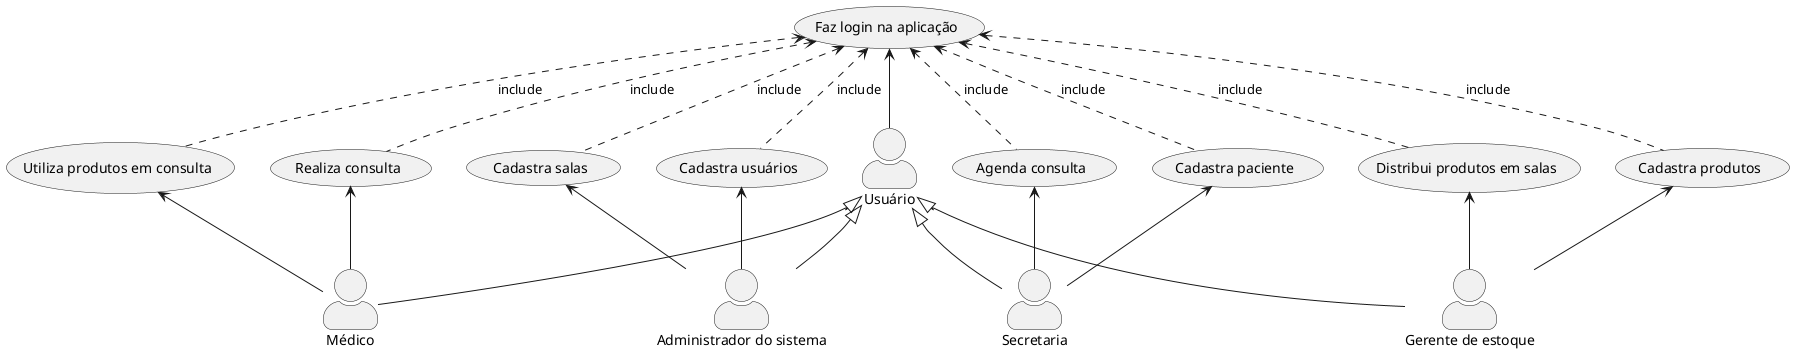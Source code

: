 @startuml

skinparam actorStyle awesome

"Administrador do sistema" as admin
Secretaria as secretaria
Médico as medico
"Gerente de estoque" as gerente
"Usuário" as usuario

"Cadastra usuários" as (cadastra usuarios)
"Cadastra salas" as (cadastra salas)

"Cadastra produtos" as (cadastra produtos)
"Distribui produtos em salas" as (distribui produtos)
"Cadastra paciente" as (cadastra paciente)
"Agenda consulta" as (agenda consulta)
"Realiza consulta" as (realiza consulta)
"Utiliza produtos em consulta" as (usa produtos)
"Faz login na aplicação" as (login)

usuario <|-- admin
usuario <|-- secretaria
usuario <|-- medico
usuario <|-- gerente

usuario -up-> (login)

admin -up-> (cadastra usuarios)
admin -up-> (cadastra salas)
(cadastra usuarios) .up.> (login) : include
(cadastra salas) .up.> (login) : include

gerente -up-> (cadastra produtos)
gerente -up-> (distribui produtos)
(cadastra produtos) .up.> (login) : include
(distribui produtos) .up.> (login) : include

secretaria -up-> (cadastra paciente)
secretaria -up-> (agenda consulta)
(cadastra paciente) .up.> (login) : include
(agenda consulta) .up.> (login) : include

medico -up-> (realiza consulta) 
medico -up-> (usa produtos)
(realiza consulta) .up.> (login) : include
(usa produtos) .up.> (login) : include

@enduml
